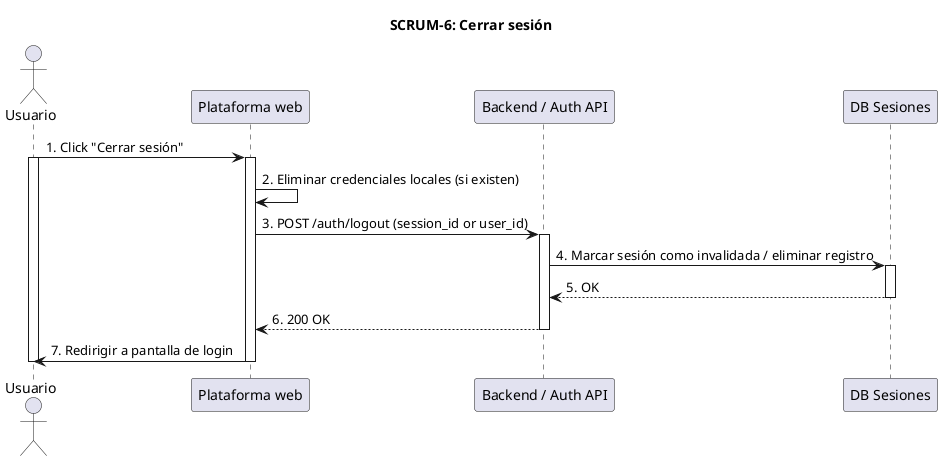 @startuml SCRUM-6_CerrarSesion
title SCRUM-6: Cerrar sesión

actor Usuario
participant "Plataforma web" as Frontend
participant "Backend / Auth API" as Backend
participant "DB Sesiones" as DB

Usuario -> Frontend: 1. Click "Cerrar sesión"
activate Usuario
activate Frontend
Frontend -> Frontend: 2. Eliminar credenciales locales (si existen)
Frontend -> Backend: 3. POST /auth/logout (session_id or user_id)
activate Backend
Backend -> DB: 4. Marcar sesión como invalidada / eliminar registro
activate DB
DB --> Backend: 5. OK
deactivate DB
Backend --> Frontend : 6. 200 OK
deactivate Backend
Frontend -> Usuario: 7. Redirigir a pantalla de login
deactivate Frontend
deactivate Usuario
@enduml
